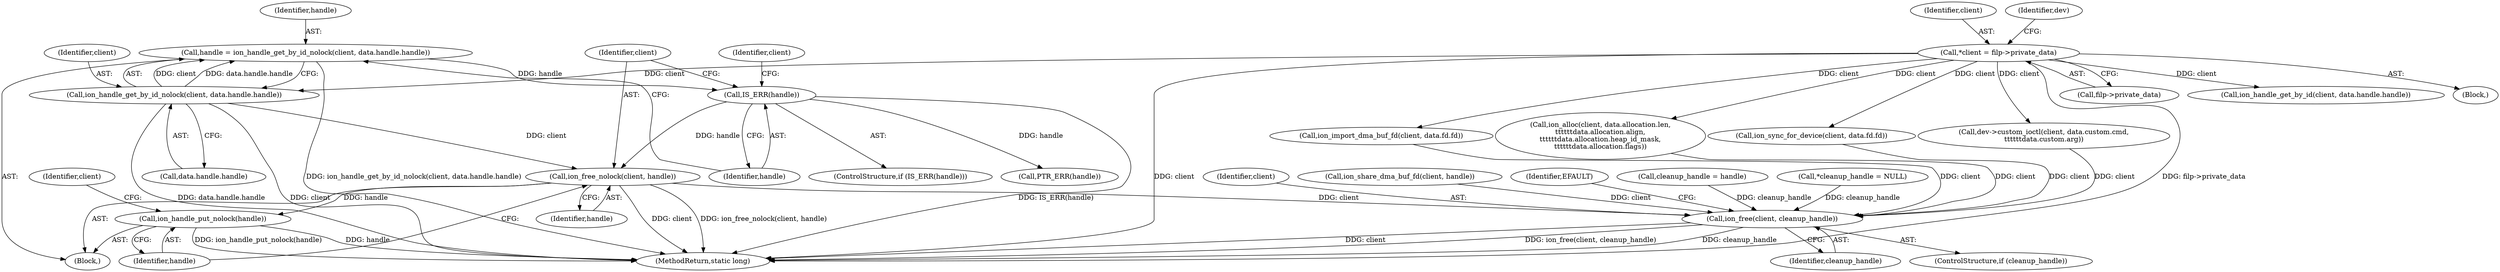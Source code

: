 digraph "0_linux_9590232bb4f4cc824f3425a6e1349afbe6d6d2b7_2@API" {
"1000234" [label="(Call,ion_free_nolock(client, handle))"];
"1000215" [label="(Call,ion_handle_get_by_id_nolock(client, data.handle.handle))"];
"1000106" [label="(Call,*client = filp->private_data)"];
"1000223" [label="(Call,IS_ERR(handle))"];
"1000213" [label="(Call,handle = ion_handle_get_by_id_nolock(client, data.handle.handle))"];
"1000237" [label="(Call,ion_handle_put_nolock(handle))"];
"1000379" [label="(Call,ion_free(client, cleanup_handle))"];
"1000379" [label="(Call,ion_free(client, cleanup_handle))"];
"1000270" [label="(Call,ion_share_dma_buf_fd(client, handle))"];
"1000113" [label="(Identifier,dev)"];
"1000242" [label="(Identifier,client)"];
"1000232" [label="(Call,PTR_ERR(handle))"];
"1000235" [label="(Identifier,client)"];
"1000224" [label="(Identifier,handle)"];
"1000222" [label="(ControlStructure,if (IS_ERR(handle)))"];
"1000236" [label="(Identifier,handle)"];
"1000237" [label="(Call,ion_handle_put_nolock(handle))"];
"1000234" [label="(Call,ion_free_nolock(client, handle))"];
"1000296" [label="(Call,ion_import_dma_buf_fd(client, data.fd.fd))"];
"1000380" [label="(Identifier,client)"];
"1000206" [label="(Block,)"];
"1000164" [label="(Call,ion_alloc(client, data.allocation.len,\n\t\t\t\t\t\tdata.allocation.align,\n\t\t\t\t\t\tdata.allocation.heap_id_mask,\n\t\t\t\t\t\tdata.allocation.flags))"];
"1000381" [label="(Identifier,cleanup_handle)"];
"1000325" [label="(Call,ion_sync_for_device(client, data.fd.fd))"];
"1000214" [label="(Identifier,handle)"];
"1000108" [label="(Call,filp->private_data)"];
"1000384" [label="(Identifier,EFAULT)"];
"1000229" [label="(Identifier,client)"];
"1000223" [label="(Call,IS_ERR(handle))"];
"1000387" [label="(MethodReturn,static long)"];
"1000106" [label="(Call,*client = filp->private_data)"];
"1000238" [label="(Identifier,handle)"];
"1000213" [label="(Call,handle = ion_handle_get_by_id_nolock(client, data.handle.handle))"];
"1000377" [label="(ControlStructure,if (cleanup_handle))"];
"1000215" [label="(Call,ion_handle_get_by_id_nolock(client, data.handle.handle))"];
"1000251" [label="(Call,ion_handle_get_by_id(client, data.handle.handle))"];
"1000216" [label="(Identifier,client)"];
"1000107" [label="(Identifier,client)"];
"1000104" [label="(Block,)"];
"1000201" [label="(Call,cleanup_handle = handle)"];
"1000118" [label="(Call,*cleanup_handle = NULL)"];
"1000345" [label="(Call,dev->custom_ioctl(client, data.custom.cmd,\n\t\t\t\t\t\tdata.custom.arg))"];
"1000217" [label="(Call,data.handle.handle)"];
"1000234" -> "1000206"  [label="AST: "];
"1000234" -> "1000236"  [label="CFG: "];
"1000235" -> "1000234"  [label="AST: "];
"1000236" -> "1000234"  [label="AST: "];
"1000238" -> "1000234"  [label="CFG: "];
"1000234" -> "1000387"  [label="DDG: client"];
"1000234" -> "1000387"  [label="DDG: ion_free_nolock(client, handle)"];
"1000215" -> "1000234"  [label="DDG: client"];
"1000223" -> "1000234"  [label="DDG: handle"];
"1000234" -> "1000237"  [label="DDG: handle"];
"1000234" -> "1000379"  [label="DDG: client"];
"1000215" -> "1000213"  [label="AST: "];
"1000215" -> "1000217"  [label="CFG: "];
"1000216" -> "1000215"  [label="AST: "];
"1000217" -> "1000215"  [label="AST: "];
"1000213" -> "1000215"  [label="CFG: "];
"1000215" -> "1000387"  [label="DDG: client"];
"1000215" -> "1000387"  [label="DDG: data.handle.handle"];
"1000215" -> "1000213"  [label="DDG: client"];
"1000215" -> "1000213"  [label="DDG: data.handle.handle"];
"1000106" -> "1000215"  [label="DDG: client"];
"1000106" -> "1000104"  [label="AST: "];
"1000106" -> "1000108"  [label="CFG: "];
"1000107" -> "1000106"  [label="AST: "];
"1000108" -> "1000106"  [label="AST: "];
"1000113" -> "1000106"  [label="CFG: "];
"1000106" -> "1000387"  [label="DDG: filp->private_data"];
"1000106" -> "1000387"  [label="DDG: client"];
"1000106" -> "1000164"  [label="DDG: client"];
"1000106" -> "1000251"  [label="DDG: client"];
"1000106" -> "1000296"  [label="DDG: client"];
"1000106" -> "1000325"  [label="DDG: client"];
"1000106" -> "1000345"  [label="DDG: client"];
"1000223" -> "1000222"  [label="AST: "];
"1000223" -> "1000224"  [label="CFG: "];
"1000224" -> "1000223"  [label="AST: "];
"1000229" -> "1000223"  [label="CFG: "];
"1000235" -> "1000223"  [label="CFG: "];
"1000223" -> "1000387"  [label="DDG: IS_ERR(handle)"];
"1000213" -> "1000223"  [label="DDG: handle"];
"1000223" -> "1000232"  [label="DDG: handle"];
"1000213" -> "1000206"  [label="AST: "];
"1000214" -> "1000213"  [label="AST: "];
"1000224" -> "1000213"  [label="CFG: "];
"1000213" -> "1000387"  [label="DDG: ion_handle_get_by_id_nolock(client, data.handle.handle)"];
"1000237" -> "1000206"  [label="AST: "];
"1000237" -> "1000238"  [label="CFG: "];
"1000238" -> "1000237"  [label="AST: "];
"1000242" -> "1000237"  [label="CFG: "];
"1000237" -> "1000387"  [label="DDG: ion_handle_put_nolock(handle)"];
"1000237" -> "1000387"  [label="DDG: handle"];
"1000379" -> "1000377"  [label="AST: "];
"1000379" -> "1000381"  [label="CFG: "];
"1000380" -> "1000379"  [label="AST: "];
"1000381" -> "1000379"  [label="AST: "];
"1000384" -> "1000379"  [label="CFG: "];
"1000379" -> "1000387"  [label="DDG: client"];
"1000379" -> "1000387"  [label="DDG: ion_free(client, cleanup_handle)"];
"1000379" -> "1000387"  [label="DDG: cleanup_handle"];
"1000325" -> "1000379"  [label="DDG: client"];
"1000296" -> "1000379"  [label="DDG: client"];
"1000345" -> "1000379"  [label="DDG: client"];
"1000270" -> "1000379"  [label="DDG: client"];
"1000164" -> "1000379"  [label="DDG: client"];
"1000118" -> "1000379"  [label="DDG: cleanup_handle"];
"1000201" -> "1000379"  [label="DDG: cleanup_handle"];
}
